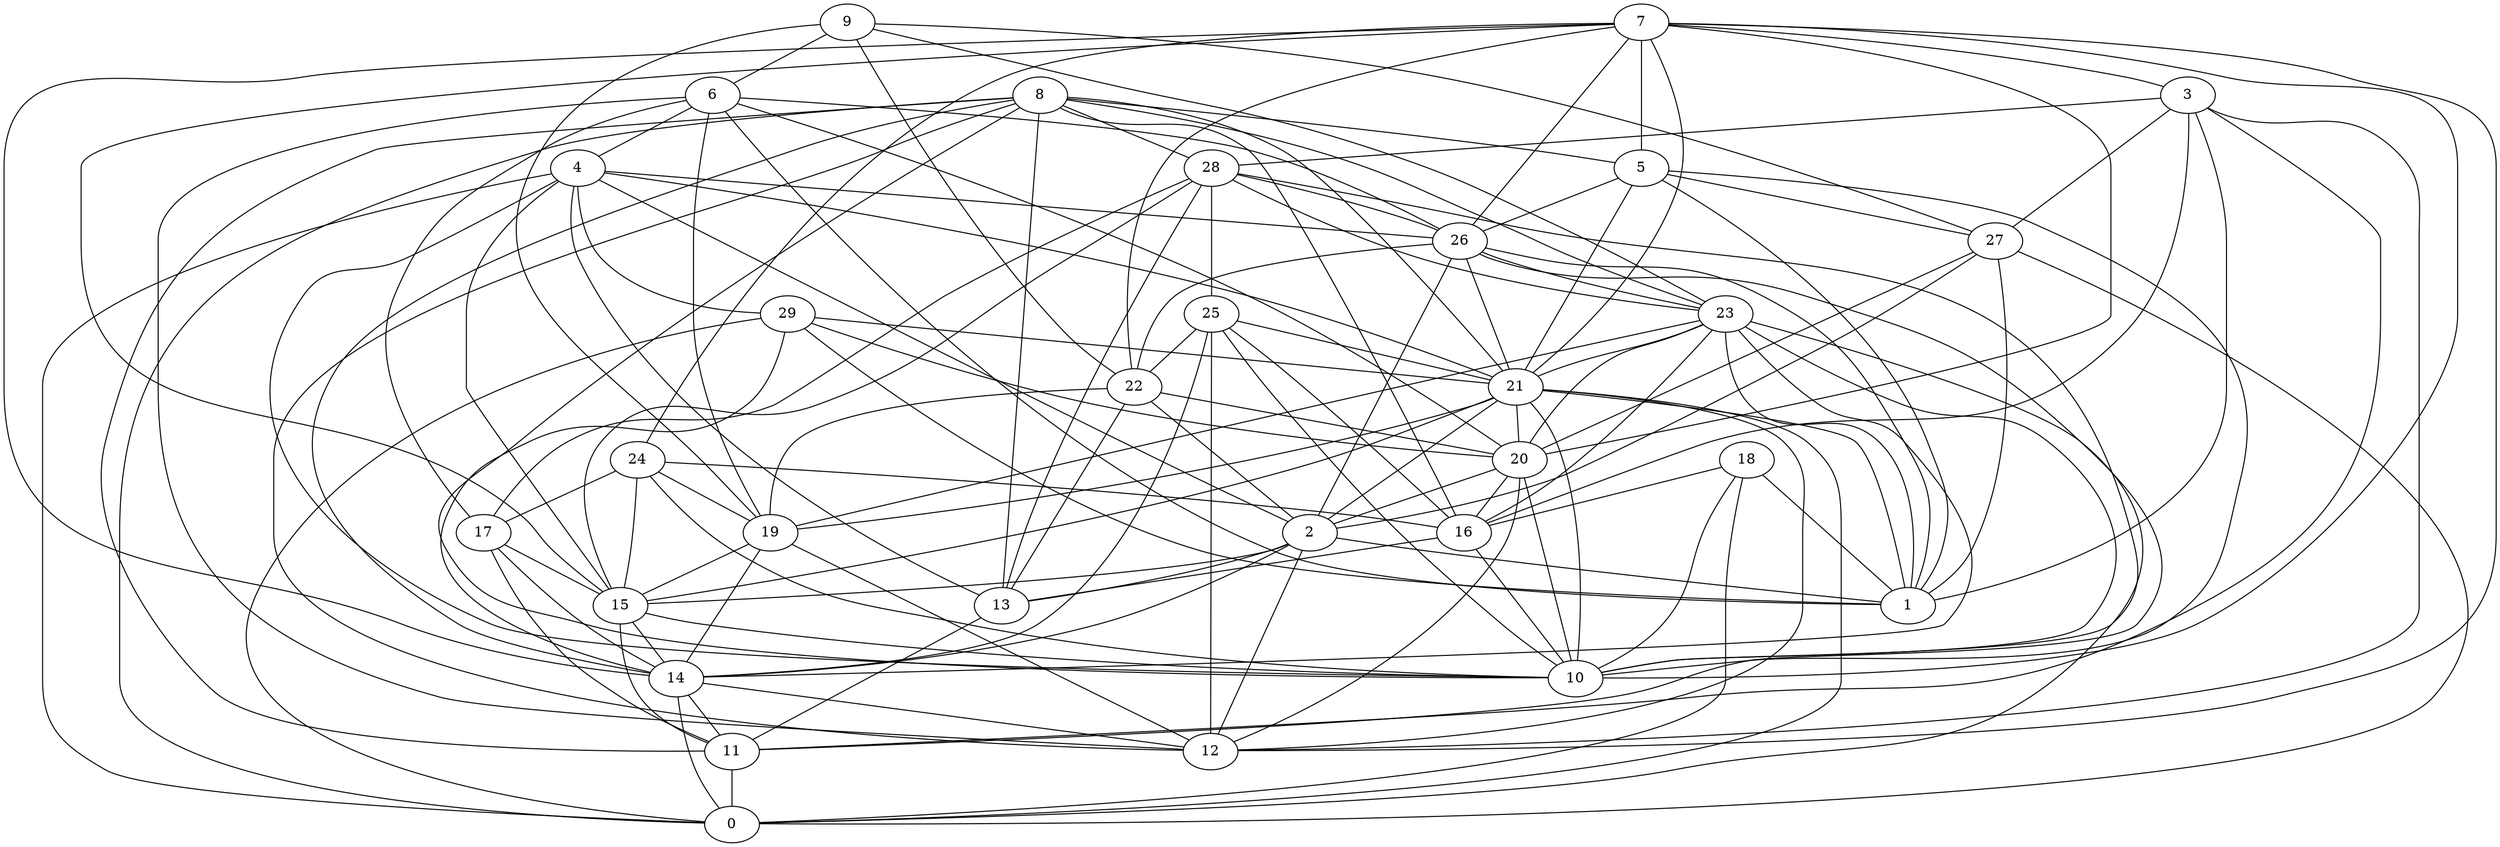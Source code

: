 digraph GG_graph {

subgraph G_graph {
edge [color = black]
"27" -> "2" [dir = none]
"27" -> "1" [dir = none]
"27" -> "20" [dir = none]
"20" -> "16" [dir = none]
"20" -> "12" [dir = none]
"4" -> "10" [dir = none]
"4" -> "21" [dir = none]
"4" -> "26" [dir = none]
"4" -> "2" [dir = none]
"5" -> "10" [dir = none]
"5" -> "26" [dir = none]
"5" -> "1" [dir = none]
"5" -> "21" [dir = none]
"5" -> "27" [dir = none]
"9" -> "22" [dir = none]
"9" -> "6" [dir = none]
"9" -> "27" [dir = none]
"22" -> "20" [dir = none]
"22" -> "19" [dir = none]
"22" -> "13" [dir = none]
"17" -> "15" [dir = none]
"17" -> "14" [dir = none]
"19" -> "14" [dir = none]
"19" -> "12" [dir = none]
"7" -> "20" [dir = none]
"7" -> "14" [dir = none]
"7" -> "15" [dir = none]
"7" -> "10" [dir = none]
"7" -> "5" [dir = none]
"28" -> "13" [dir = none]
"28" -> "26" [dir = none]
"28" -> "17" [dir = none]
"28" -> "23" [dir = none]
"28" -> "10" [dir = none]
"8" -> "10" [dir = none]
"8" -> "23" [dir = none]
"8" -> "21" [dir = none]
"8" -> "11" [dir = none]
"8" -> "28" [dir = none]
"8" -> "16" [dir = none]
"8" -> "14" [dir = none]
"14" -> "0" [dir = none]
"14" -> "11" [dir = none]
"14" -> "12" [dir = none]
"26" -> "1" [dir = none]
"26" -> "21" [dir = none]
"26" -> "11" [dir = none]
"26" -> "23" [dir = none]
"26" -> "22" [dir = none]
"18" -> "16" [dir = none]
"18" -> "10" [dir = none]
"18" -> "1" [dir = none]
"11" -> "0" [dir = none]
"6" -> "26" [dir = none]
"6" -> "19" [dir = none]
"6" -> "20" [dir = none]
"3" -> "16" [dir = none]
"3" -> "12" [dir = none]
"3" -> "11" [dir = none]
"16" -> "13" [dir = none]
"16" -> "10" [dir = none]
"15" -> "11" [dir = none]
"15" -> "10" [dir = none]
"29" -> "0" [dir = none]
"29" -> "20" [dir = none]
"29" -> "1" [dir = none]
"24" -> "16" [dir = none]
"24" -> "15" [dir = none]
"24" -> "10" [dir = none]
"24" -> "17" [dir = none]
"2" -> "14" [dir = none]
"2" -> "1" [dir = none]
"2" -> "15" [dir = none]
"25" -> "22" [dir = none]
"25" -> "16" [dir = none]
"25" -> "10" [dir = none]
"21" -> "20" [dir = none]
"21" -> "12" [dir = none]
"21" -> "0" [dir = none]
"21" -> "15" [dir = none]
"21" -> "1" [dir = none]
"21" -> "19" [dir = none]
"23" -> "1" [dir = none]
"23" -> "19" [dir = none]
"23" -> "14" [dir = none]
"23" -> "20" [dir = none]
"23" -> "21" [dir = none]
"15" -> "14" [dir = none]
"4" -> "29" [dir = none]
"3" -> "28" [dir = none]
"21" -> "2" [dir = none]
"18" -> "0" [dir = none]
"22" -> "2" [dir = none]
"4" -> "13" [dir = none]
"24" -> "19" [dir = none]
"27" -> "0" [dir = none]
"4" -> "15" [dir = none]
"8" -> "0" [dir = none]
"17" -> "11" [dir = none]
"23" -> "16" [dir = none]
"7" -> "21" [dir = none]
"19" -> "15" [dir = none]
"7" -> "12" [dir = none]
"6" -> "12" [dir = none]
"23" -> "0" [dir = none]
"28" -> "15" [dir = none]
"8" -> "12" [dir = none]
"7" -> "3" [dir = none]
"7" -> "22" [dir = none]
"25" -> "14" [dir = none]
"23" -> "10" [dir = none]
"20" -> "2" [dir = none]
"2" -> "12" [dir = none]
"25" -> "12" [dir = none]
"21" -> "10" [dir = none]
"7" -> "26" [dir = none]
"8" -> "5" [dir = none]
"29" -> "14" [dir = none]
"6" -> "1" [dir = none]
"28" -> "25" [dir = none]
"26" -> "2" [dir = none]
"9" -> "19" [dir = none]
"4" -> "0" [dir = none]
"3" -> "27" [dir = none]
"8" -> "13" [dir = none]
"6" -> "4" [dir = none]
"7" -> "24" [dir = none]
"3" -> "1" [dir = none]
"9" -> "23" [dir = none]
"29" -> "21" [dir = none]
"20" -> "10" [dir = none]
"25" -> "21" [dir = none]
"13" -> "11" [dir = none]
"2" -> "13" [dir = none]
"6" -> "17" [dir = none]
}

}
